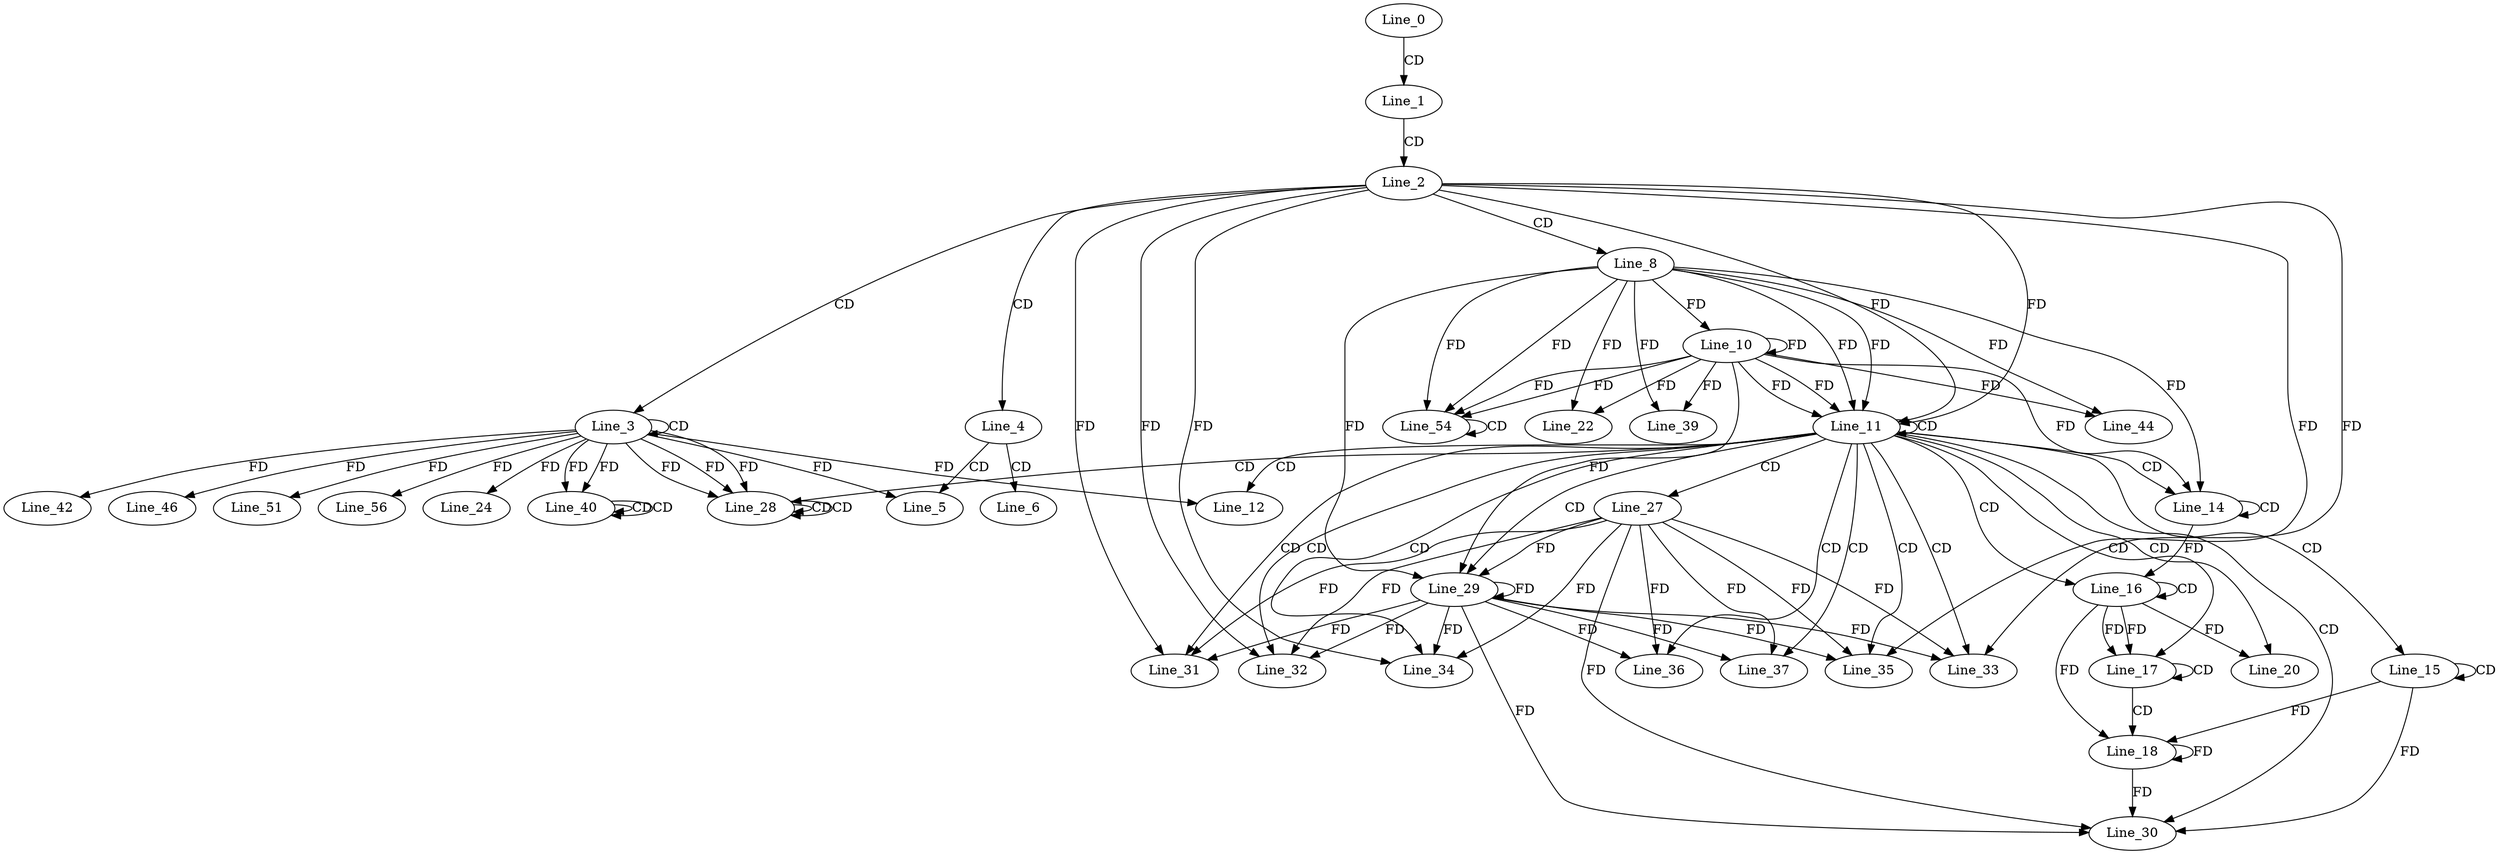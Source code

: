 digraph G {
  Line_0;
  Line_1;
  Line_2;
  Line_3;
  Line_3;
  Line_4;
  Line_5;
  Line_6;
  Line_8;
  Line_10;
  Line_10;
  Line_11;
  Line_11;
  Line_12;
  Line_14;
  Line_14;
  Line_15;
  Line_15;
  Line_16;
  Line_16;
  Line_17;
  Line_17;
  Line_18;
  Line_18;
  Line_20;
  Line_22;
  Line_24;
  Line_27;
  Line_28;
  Line_28;
  Line_28;
  Line_29;
  Line_29;
  Line_30;
  Line_31;
  Line_32;
  Line_33;
  Line_34;
  Line_35;
  Line_35;
  Line_36;
  Line_37;
  Line_39;
  Line_40;
  Line_40;
  Line_40;
  Line_42;
  Line_44;
  Line_46;
  Line_51;
  Line_54;
  Line_54;
  Line_56;
  Line_0 -> Line_1 [ label="CD" ];
  Line_1 -> Line_2 [ label="CD" ];
  Line_2 -> Line_3 [ label="CD" ];
  Line_3 -> Line_3 [ label="CD" ];
  Line_2 -> Line_4 [ label="CD" ];
  Line_4 -> Line_5 [ label="CD" ];
  Line_3 -> Line_5 [ label="FD" ];
  Line_4 -> Line_6 [ label="CD" ];
  Line_2 -> Line_8 [ label="CD" ];
  Line_8 -> Line_10 [ label="FD" ];
  Line_10 -> Line_10 [ label="FD" ];
  Line_8 -> Line_11 [ label="FD" ];
  Line_10 -> Line_11 [ label="FD" ];
  Line_2 -> Line_11 [ label="FD" ];
  Line_11 -> Line_11 [ label="CD" ];
  Line_8 -> Line_11 [ label="FD" ];
  Line_10 -> Line_11 [ label="FD" ];
  Line_2 -> Line_11 [ label="FD" ];
  Line_11 -> Line_12 [ label="CD" ];
  Line_3 -> Line_12 [ label="FD" ];
  Line_11 -> Line_14 [ label="CD" ];
  Line_14 -> Line_14 [ label="CD" ];
  Line_8 -> Line_14 [ label="FD" ];
  Line_10 -> Line_14 [ label="FD" ];
  Line_11 -> Line_15 [ label="CD" ];
  Line_15 -> Line_15 [ label="CD" ];
  Line_11 -> Line_16 [ label="CD" ];
  Line_16 -> Line_16 [ label="CD" ];
  Line_14 -> Line_16 [ label="FD" ];
  Line_11 -> Line_17 [ label="CD" ];
  Line_16 -> Line_17 [ label="FD" ];
  Line_17 -> Line_17 [ label="CD" ];
  Line_16 -> Line_17 [ label="FD" ];
  Line_17 -> Line_18 [ label="CD" ];
  Line_15 -> Line_18 [ label="FD" ];
  Line_18 -> Line_18 [ label="FD" ];
  Line_16 -> Line_18 [ label="FD" ];
  Line_11 -> Line_20 [ label="CD" ];
  Line_16 -> Line_20 [ label="FD" ];
  Line_8 -> Line_22 [ label="FD" ];
  Line_10 -> Line_22 [ label="FD" ];
  Line_3 -> Line_24 [ label="FD" ];
  Line_11 -> Line_27 [ label="CD" ];
  Line_11 -> Line_28 [ label="CD" ];
  Line_3 -> Line_28 [ label="FD" ];
  Line_28 -> Line_28 [ label="CD" ];
  Line_3 -> Line_28 [ label="FD" ];
  Line_28 -> Line_28 [ label="CD" ];
  Line_3 -> Line_28 [ label="FD" ];
  Line_11 -> Line_29 [ label="CD" ];
  Line_27 -> Line_29 [ label="FD" ];
  Line_29 -> Line_29 [ label="FD" ];
  Line_8 -> Line_29 [ label="FD" ];
  Line_10 -> Line_29 [ label="FD" ];
  Line_11 -> Line_30 [ label="CD" ];
  Line_27 -> Line_30 [ label="FD" ];
  Line_29 -> Line_30 [ label="FD" ];
  Line_15 -> Line_30 [ label="FD" ];
  Line_18 -> Line_30 [ label="FD" ];
  Line_11 -> Line_31 [ label="CD" ];
  Line_27 -> Line_31 [ label="FD" ];
  Line_29 -> Line_31 [ label="FD" ];
  Line_2 -> Line_31 [ label="FD" ];
  Line_11 -> Line_32 [ label="CD" ];
  Line_27 -> Line_32 [ label="FD" ];
  Line_29 -> Line_32 [ label="FD" ];
  Line_2 -> Line_32 [ label="FD" ];
  Line_11 -> Line_33 [ label="CD" ];
  Line_27 -> Line_33 [ label="FD" ];
  Line_29 -> Line_33 [ label="FD" ];
  Line_2 -> Line_33 [ label="FD" ];
  Line_11 -> Line_34 [ label="CD" ];
  Line_27 -> Line_34 [ label="FD" ];
  Line_29 -> Line_34 [ label="FD" ];
  Line_2 -> Line_34 [ label="FD" ];
  Line_11 -> Line_35 [ label="CD" ];
  Line_27 -> Line_35 [ label="FD" ];
  Line_29 -> Line_35 [ label="FD" ];
  Line_2 -> Line_35 [ label="FD" ];
  Line_11 -> Line_36 [ label="CD" ];
  Line_27 -> Line_36 [ label="FD" ];
  Line_29 -> Line_36 [ label="FD" ];
  Line_11 -> Line_37 [ label="CD" ];
  Line_27 -> Line_37 [ label="FD" ];
  Line_29 -> Line_37 [ label="FD" ];
  Line_8 -> Line_39 [ label="FD" ];
  Line_10 -> Line_39 [ label="FD" ];
  Line_40 -> Line_40 [ label="CD" ];
  Line_3 -> Line_40 [ label="FD" ];
  Line_40 -> Line_40 [ label="CD" ];
  Line_3 -> Line_40 [ label="FD" ];
  Line_3 -> Line_42 [ label="FD" ];
  Line_8 -> Line_44 [ label="FD" ];
  Line_10 -> Line_44 [ label="FD" ];
  Line_3 -> Line_46 [ label="FD" ];
  Line_3 -> Line_51 [ label="FD" ];
  Line_8 -> Line_54 [ label="FD" ];
  Line_10 -> Line_54 [ label="FD" ];
  Line_54 -> Line_54 [ label="CD" ];
  Line_8 -> Line_54 [ label="FD" ];
  Line_10 -> Line_54 [ label="FD" ];
  Line_3 -> Line_56 [ label="FD" ];
}
